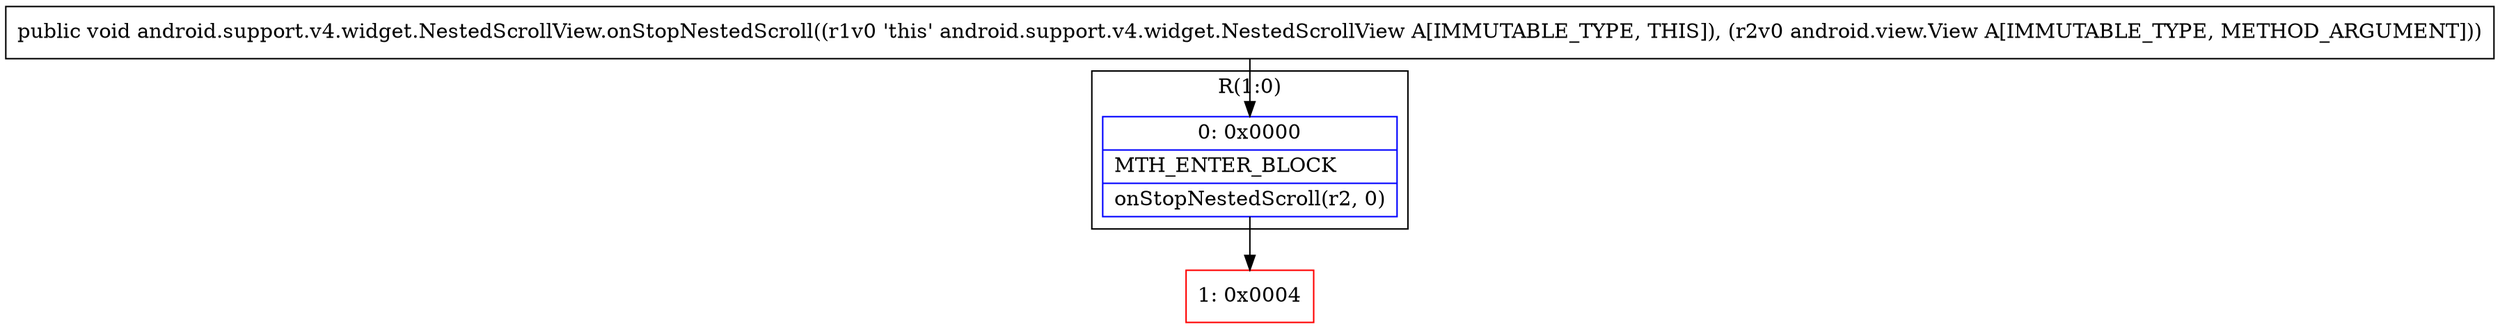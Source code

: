 digraph "CFG forandroid.support.v4.widget.NestedScrollView.onStopNestedScroll(Landroid\/view\/View;)V" {
subgraph cluster_Region_1224450522 {
label = "R(1:0)";
node [shape=record,color=blue];
Node_0 [shape=record,label="{0\:\ 0x0000|MTH_ENTER_BLOCK\l|onStopNestedScroll(r2, 0)\l}"];
}
Node_1 [shape=record,color=red,label="{1\:\ 0x0004}"];
MethodNode[shape=record,label="{public void android.support.v4.widget.NestedScrollView.onStopNestedScroll((r1v0 'this' android.support.v4.widget.NestedScrollView A[IMMUTABLE_TYPE, THIS]), (r2v0 android.view.View A[IMMUTABLE_TYPE, METHOD_ARGUMENT])) }"];
MethodNode -> Node_0;
Node_0 -> Node_1;
}

